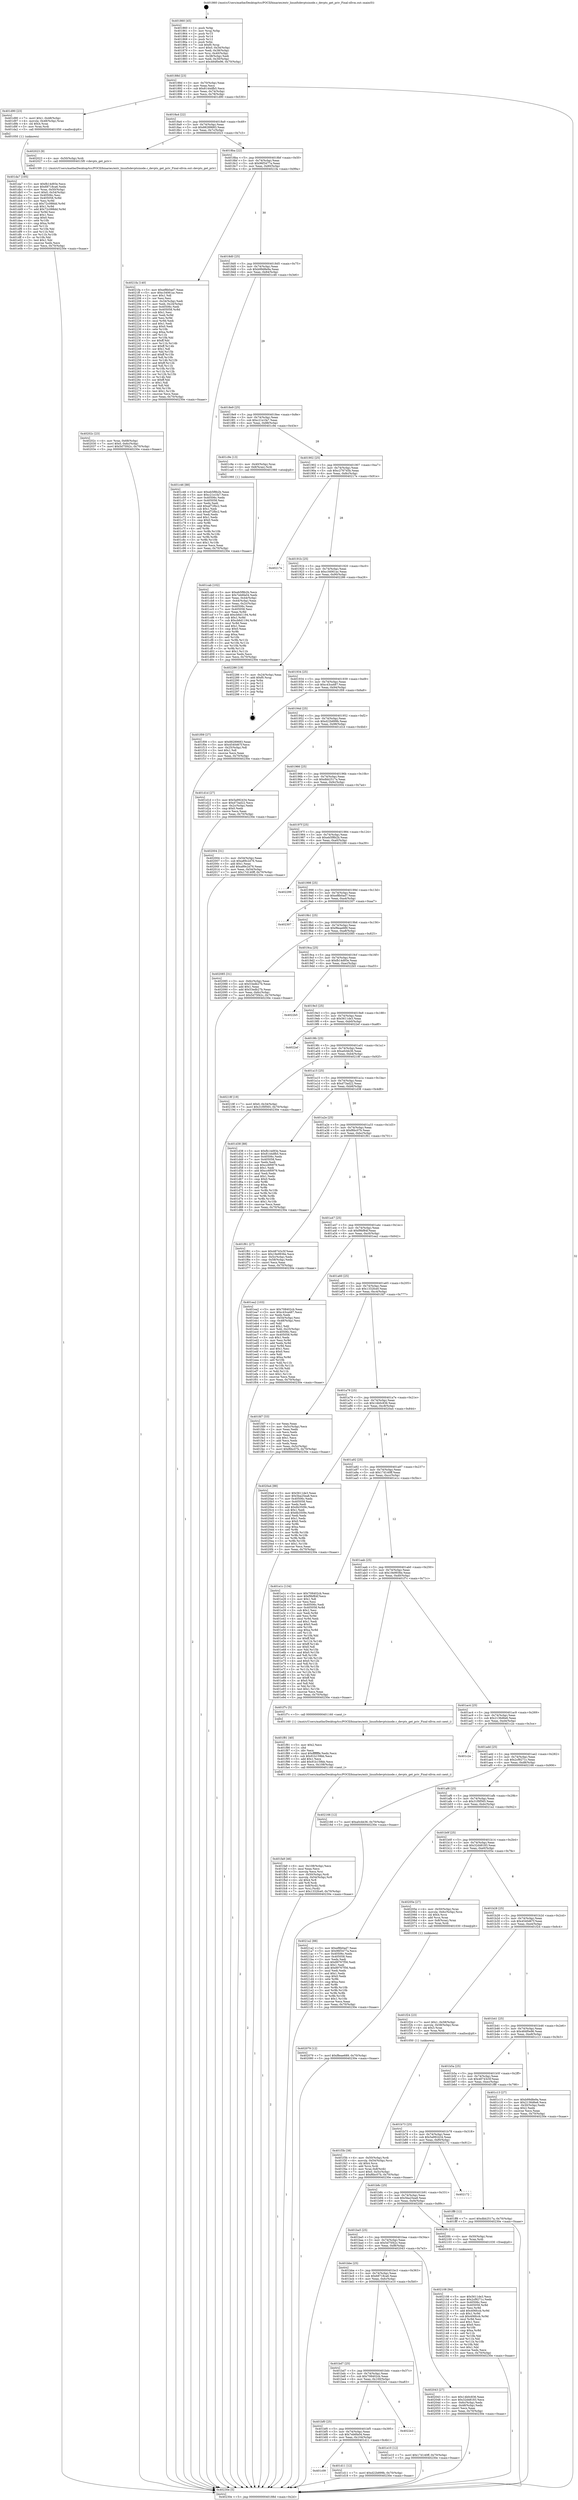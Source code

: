 digraph "0x401860" {
  label = "0x401860 (/mnt/c/Users/mathe/Desktop/tcc/POCII/binaries/extr_linuxfsdevptsinode.c_devpts_get_priv_Final-ollvm.out::main(0))"
  labelloc = "t"
  node[shape=record]

  Entry [label="",width=0.3,height=0.3,shape=circle,fillcolor=black,style=filled]
  "0x40188d" [label="{
     0x40188d [23]\l
     | [instrs]\l
     &nbsp;&nbsp;0x40188d \<+3\>: mov -0x70(%rbp),%eax\l
     &nbsp;&nbsp;0x401890 \<+2\>: mov %eax,%ecx\l
     &nbsp;&nbsp;0x401892 \<+6\>: sub $0x8144dfb5,%ecx\l
     &nbsp;&nbsp;0x401898 \<+3\>: mov %eax,-0x74(%rbp)\l
     &nbsp;&nbsp;0x40189b \<+3\>: mov %ecx,-0x78(%rbp)\l
     &nbsp;&nbsp;0x40189e \<+6\>: je 0000000000401d90 \<main+0x530\>\l
  }"]
  "0x401d90" [label="{
     0x401d90 [23]\l
     | [instrs]\l
     &nbsp;&nbsp;0x401d90 \<+7\>: movl $0x1,-0x48(%rbp)\l
     &nbsp;&nbsp;0x401d97 \<+4\>: movslq -0x48(%rbp),%rax\l
     &nbsp;&nbsp;0x401d9b \<+4\>: shl $0x4,%rax\l
     &nbsp;&nbsp;0x401d9f \<+3\>: mov %rax,%rdi\l
     &nbsp;&nbsp;0x401da2 \<+5\>: call 0000000000401050 \<malloc@plt\>\l
     | [calls]\l
     &nbsp;&nbsp;0x401050 \{1\} (unknown)\l
  }"]
  "0x4018a4" [label="{
     0x4018a4 [22]\l
     | [instrs]\l
     &nbsp;&nbsp;0x4018a4 \<+5\>: jmp 00000000004018a9 \<main+0x49\>\l
     &nbsp;&nbsp;0x4018a9 \<+3\>: mov -0x74(%rbp),%eax\l
     &nbsp;&nbsp;0x4018ac \<+5\>: sub $0x88289683,%eax\l
     &nbsp;&nbsp;0x4018b1 \<+3\>: mov %eax,-0x7c(%rbp)\l
     &nbsp;&nbsp;0x4018b4 \<+6\>: je 0000000000402023 \<main+0x7c3\>\l
  }"]
  Exit [label="",width=0.3,height=0.3,shape=circle,fillcolor=black,style=filled,peripheries=2]
  "0x402023" [label="{
     0x402023 [9]\l
     | [instrs]\l
     &nbsp;&nbsp;0x402023 \<+4\>: mov -0x50(%rbp),%rdi\l
     &nbsp;&nbsp;0x402027 \<+5\>: call 00000000004015f0 \<devpts_get_priv\>\l
     | [calls]\l
     &nbsp;&nbsp;0x4015f0 \{1\} (/mnt/c/Users/mathe/Desktop/tcc/POCII/binaries/extr_linuxfsdevptsinode.c_devpts_get_priv_Final-ollvm.out::devpts_get_priv)\l
  }"]
  "0x4018ba" [label="{
     0x4018ba [22]\l
     | [instrs]\l
     &nbsp;&nbsp;0x4018ba \<+5\>: jmp 00000000004018bf \<main+0x5f\>\l
     &nbsp;&nbsp;0x4018bf \<+3\>: mov -0x74(%rbp),%eax\l
     &nbsp;&nbsp;0x4018c2 \<+5\>: sub $0x96f3477a,%eax\l
     &nbsp;&nbsp;0x4018c7 \<+3\>: mov %eax,-0x80(%rbp)\l
     &nbsp;&nbsp;0x4018ca \<+6\>: je 00000000004021fa \<main+0x99a\>\l
  }"]
  "0x402108" [label="{
     0x402108 [94]\l
     | [instrs]\l
     &nbsp;&nbsp;0x402108 \<+5\>: mov $0x5611de3,%ecx\l
     &nbsp;&nbsp;0x40210d \<+5\>: mov $0x2cf9271c,%edx\l
     &nbsp;&nbsp;0x402112 \<+7\>: mov 0x40506c,%esi\l
     &nbsp;&nbsp;0x402119 \<+8\>: mov 0x405058,%r8d\l
     &nbsp;&nbsp;0x402121 \<+3\>: mov %esi,%r9d\l
     &nbsp;&nbsp;0x402124 \<+7\>: add $0x406fccb,%r9d\l
     &nbsp;&nbsp;0x40212b \<+4\>: sub $0x1,%r9d\l
     &nbsp;&nbsp;0x40212f \<+7\>: sub $0x406fccb,%r9d\l
     &nbsp;&nbsp;0x402136 \<+4\>: imul %r9d,%esi\l
     &nbsp;&nbsp;0x40213a \<+3\>: and $0x1,%esi\l
     &nbsp;&nbsp;0x40213d \<+3\>: cmp $0x0,%esi\l
     &nbsp;&nbsp;0x402140 \<+4\>: sete %r10b\l
     &nbsp;&nbsp;0x402144 \<+4\>: cmp $0xa,%r8d\l
     &nbsp;&nbsp;0x402148 \<+4\>: setl %r11b\l
     &nbsp;&nbsp;0x40214c \<+3\>: mov %r10b,%bl\l
     &nbsp;&nbsp;0x40214f \<+3\>: and %r11b,%bl\l
     &nbsp;&nbsp;0x402152 \<+3\>: xor %r11b,%r10b\l
     &nbsp;&nbsp;0x402155 \<+3\>: or %r10b,%bl\l
     &nbsp;&nbsp;0x402158 \<+3\>: test $0x1,%bl\l
     &nbsp;&nbsp;0x40215b \<+3\>: cmovne %edx,%ecx\l
     &nbsp;&nbsp;0x40215e \<+3\>: mov %ecx,-0x70(%rbp)\l
     &nbsp;&nbsp;0x402161 \<+5\>: jmp 000000000040230e \<main+0xaae\>\l
  }"]
  "0x4021fa" [label="{
     0x4021fa [140]\l
     | [instrs]\l
     &nbsp;&nbsp;0x4021fa \<+5\>: mov $0xef8b0ad7,%eax\l
     &nbsp;&nbsp;0x4021ff \<+5\>: mov $0xc34061ac,%ecx\l
     &nbsp;&nbsp;0x402204 \<+2\>: mov $0x1,%dl\l
     &nbsp;&nbsp;0x402206 \<+2\>: xor %esi,%esi\l
     &nbsp;&nbsp;0x402208 \<+3\>: mov -0x34(%rbp),%edi\l
     &nbsp;&nbsp;0x40220b \<+3\>: mov %edi,-0x24(%rbp)\l
     &nbsp;&nbsp;0x40220e \<+7\>: mov 0x40506c,%edi\l
     &nbsp;&nbsp;0x402215 \<+8\>: mov 0x405058,%r8d\l
     &nbsp;&nbsp;0x40221d \<+3\>: sub $0x1,%esi\l
     &nbsp;&nbsp;0x402220 \<+3\>: mov %edi,%r9d\l
     &nbsp;&nbsp;0x402223 \<+3\>: add %esi,%r9d\l
     &nbsp;&nbsp;0x402226 \<+4\>: imul %r9d,%edi\l
     &nbsp;&nbsp;0x40222a \<+3\>: and $0x1,%edi\l
     &nbsp;&nbsp;0x40222d \<+3\>: cmp $0x0,%edi\l
     &nbsp;&nbsp;0x402230 \<+4\>: sete %r10b\l
     &nbsp;&nbsp;0x402234 \<+4\>: cmp $0xa,%r8d\l
     &nbsp;&nbsp;0x402238 \<+4\>: setl %r11b\l
     &nbsp;&nbsp;0x40223c \<+3\>: mov %r10b,%bl\l
     &nbsp;&nbsp;0x40223f \<+3\>: xor $0xff,%bl\l
     &nbsp;&nbsp;0x402242 \<+3\>: mov %r11b,%r14b\l
     &nbsp;&nbsp;0x402245 \<+4\>: xor $0xff,%r14b\l
     &nbsp;&nbsp;0x402249 \<+3\>: xor $0x1,%dl\l
     &nbsp;&nbsp;0x40224c \<+3\>: mov %bl,%r15b\l
     &nbsp;&nbsp;0x40224f \<+4\>: and $0xff,%r15b\l
     &nbsp;&nbsp;0x402253 \<+3\>: and %dl,%r10b\l
     &nbsp;&nbsp;0x402256 \<+3\>: mov %r14b,%r12b\l
     &nbsp;&nbsp;0x402259 \<+4\>: and $0xff,%r12b\l
     &nbsp;&nbsp;0x40225d \<+3\>: and %dl,%r11b\l
     &nbsp;&nbsp;0x402260 \<+3\>: or %r10b,%r15b\l
     &nbsp;&nbsp;0x402263 \<+3\>: or %r11b,%r12b\l
     &nbsp;&nbsp;0x402266 \<+3\>: xor %r12b,%r15b\l
     &nbsp;&nbsp;0x402269 \<+3\>: or %r14b,%bl\l
     &nbsp;&nbsp;0x40226c \<+3\>: xor $0xff,%bl\l
     &nbsp;&nbsp;0x40226f \<+3\>: or $0x1,%dl\l
     &nbsp;&nbsp;0x402272 \<+2\>: and %dl,%bl\l
     &nbsp;&nbsp;0x402274 \<+3\>: or %bl,%r15b\l
     &nbsp;&nbsp;0x402277 \<+4\>: test $0x1,%r15b\l
     &nbsp;&nbsp;0x40227b \<+3\>: cmovne %ecx,%eax\l
     &nbsp;&nbsp;0x40227e \<+3\>: mov %eax,-0x70(%rbp)\l
     &nbsp;&nbsp;0x402281 \<+5\>: jmp 000000000040230e \<main+0xaae\>\l
  }"]
  "0x4018d0" [label="{
     0x4018d0 [25]\l
     | [instrs]\l
     &nbsp;&nbsp;0x4018d0 \<+5\>: jmp 00000000004018d5 \<main+0x75\>\l
     &nbsp;&nbsp;0x4018d5 \<+3\>: mov -0x74(%rbp),%eax\l
     &nbsp;&nbsp;0x4018d8 \<+5\>: sub $0xb99d8e9a,%eax\l
     &nbsp;&nbsp;0x4018dd \<+6\>: mov %eax,-0x84(%rbp)\l
     &nbsp;&nbsp;0x4018e3 \<+6\>: je 0000000000401c46 \<main+0x3e6\>\l
  }"]
  "0x402079" [label="{
     0x402079 [12]\l
     | [instrs]\l
     &nbsp;&nbsp;0x402079 \<+7\>: movl $0xf8eae689,-0x70(%rbp)\l
     &nbsp;&nbsp;0x402080 \<+5\>: jmp 000000000040230e \<main+0xaae\>\l
  }"]
  "0x401c46" [label="{
     0x401c46 [88]\l
     | [instrs]\l
     &nbsp;&nbsp;0x401c46 \<+5\>: mov $0xeb5f8b2b,%eax\l
     &nbsp;&nbsp;0x401c4b \<+5\>: mov $0xc21e1fa7,%ecx\l
     &nbsp;&nbsp;0x401c50 \<+7\>: mov 0x40506c,%edx\l
     &nbsp;&nbsp;0x401c57 \<+7\>: mov 0x405058,%esi\l
     &nbsp;&nbsp;0x401c5e \<+2\>: mov %edx,%edi\l
     &nbsp;&nbsp;0x401c60 \<+6\>: add $0xaf72fbc2,%edi\l
     &nbsp;&nbsp;0x401c66 \<+3\>: sub $0x1,%edi\l
     &nbsp;&nbsp;0x401c69 \<+6\>: sub $0xaf72fbc2,%edi\l
     &nbsp;&nbsp;0x401c6f \<+3\>: imul %edi,%edx\l
     &nbsp;&nbsp;0x401c72 \<+3\>: and $0x1,%edx\l
     &nbsp;&nbsp;0x401c75 \<+3\>: cmp $0x0,%edx\l
     &nbsp;&nbsp;0x401c78 \<+4\>: sete %r8b\l
     &nbsp;&nbsp;0x401c7c \<+3\>: cmp $0xa,%esi\l
     &nbsp;&nbsp;0x401c7f \<+4\>: setl %r9b\l
     &nbsp;&nbsp;0x401c83 \<+3\>: mov %r8b,%r10b\l
     &nbsp;&nbsp;0x401c86 \<+3\>: and %r9b,%r10b\l
     &nbsp;&nbsp;0x401c89 \<+3\>: xor %r9b,%r8b\l
     &nbsp;&nbsp;0x401c8c \<+3\>: or %r8b,%r10b\l
     &nbsp;&nbsp;0x401c8f \<+4\>: test $0x1,%r10b\l
     &nbsp;&nbsp;0x401c93 \<+3\>: cmovne %ecx,%eax\l
     &nbsp;&nbsp;0x401c96 \<+3\>: mov %eax,-0x70(%rbp)\l
     &nbsp;&nbsp;0x401c99 \<+5\>: jmp 000000000040230e \<main+0xaae\>\l
  }"]
  "0x4018e9" [label="{
     0x4018e9 [25]\l
     | [instrs]\l
     &nbsp;&nbsp;0x4018e9 \<+5\>: jmp 00000000004018ee \<main+0x8e\>\l
     &nbsp;&nbsp;0x4018ee \<+3\>: mov -0x74(%rbp),%eax\l
     &nbsp;&nbsp;0x4018f1 \<+5\>: sub $0xc21e1fa7,%eax\l
     &nbsp;&nbsp;0x4018f6 \<+6\>: mov %eax,-0x88(%rbp)\l
     &nbsp;&nbsp;0x4018fc \<+6\>: je 0000000000401c9e \<main+0x43e\>\l
  }"]
  "0x40202c" [label="{
     0x40202c [23]\l
     | [instrs]\l
     &nbsp;&nbsp;0x40202c \<+4\>: mov %rax,-0x68(%rbp)\l
     &nbsp;&nbsp;0x402030 \<+7\>: movl $0x0,-0x6c(%rbp)\l
     &nbsp;&nbsp;0x402037 \<+7\>: movl $0x5d75f42c,-0x70(%rbp)\l
     &nbsp;&nbsp;0x40203e \<+5\>: jmp 000000000040230e \<main+0xaae\>\l
  }"]
  "0x401c9e" [label="{
     0x401c9e [13]\l
     | [instrs]\l
     &nbsp;&nbsp;0x401c9e \<+4\>: mov -0x40(%rbp),%rax\l
     &nbsp;&nbsp;0x401ca2 \<+4\>: mov 0x8(%rax),%rdi\l
     &nbsp;&nbsp;0x401ca6 \<+5\>: call 0000000000401060 \<atoi@plt\>\l
     | [calls]\l
     &nbsp;&nbsp;0x401060 \{1\} (unknown)\l
  }"]
  "0x401902" [label="{
     0x401902 [25]\l
     | [instrs]\l
     &nbsp;&nbsp;0x401902 \<+5\>: jmp 0000000000401907 \<main+0xa7\>\l
     &nbsp;&nbsp;0x401907 \<+3\>: mov -0x74(%rbp),%eax\l
     &nbsp;&nbsp;0x40190a \<+5\>: sub $0xc276745b,%eax\l
     &nbsp;&nbsp;0x40190f \<+6\>: mov %eax,-0x8c(%rbp)\l
     &nbsp;&nbsp;0x401915 \<+6\>: je 000000000040217e \<main+0x91e\>\l
  }"]
  "0x401fa9" [label="{
     0x401fa9 [46]\l
     | [instrs]\l
     &nbsp;&nbsp;0x401fa9 \<+6\>: mov -0x108(%rbp),%ecx\l
     &nbsp;&nbsp;0x401faf \<+3\>: imul %eax,%ecx\l
     &nbsp;&nbsp;0x401fb2 \<+3\>: movslq %ecx,%rsi\l
     &nbsp;&nbsp;0x401fb5 \<+4\>: mov -0x50(%rbp),%rdi\l
     &nbsp;&nbsp;0x401fb9 \<+4\>: movslq -0x54(%rbp),%r8\l
     &nbsp;&nbsp;0x401fbd \<+4\>: shl $0x4,%r8\l
     &nbsp;&nbsp;0x401fc1 \<+3\>: add %r8,%rdi\l
     &nbsp;&nbsp;0x401fc4 \<+4\>: mov 0x8(%rdi),%rdi\l
     &nbsp;&nbsp;0x401fc8 \<+3\>: mov %rsi,(%rdi)\l
     &nbsp;&nbsp;0x401fcb \<+7\>: movl $0x1332fce0,-0x70(%rbp)\l
     &nbsp;&nbsp;0x401fd2 \<+5\>: jmp 000000000040230e \<main+0xaae\>\l
  }"]
  "0x40217e" [label="{
     0x40217e\l
  }", style=dashed]
  "0x40191b" [label="{
     0x40191b [25]\l
     | [instrs]\l
     &nbsp;&nbsp;0x40191b \<+5\>: jmp 0000000000401920 \<main+0xc0\>\l
     &nbsp;&nbsp;0x401920 \<+3\>: mov -0x74(%rbp),%eax\l
     &nbsp;&nbsp;0x401923 \<+5\>: sub $0xc34061ac,%eax\l
     &nbsp;&nbsp;0x401928 \<+6\>: mov %eax,-0x90(%rbp)\l
     &nbsp;&nbsp;0x40192e \<+6\>: je 0000000000402286 \<main+0xa26\>\l
  }"]
  "0x401f81" [label="{
     0x401f81 [40]\l
     | [instrs]\l
     &nbsp;&nbsp;0x401f81 \<+5\>: mov $0x2,%ecx\l
     &nbsp;&nbsp;0x401f86 \<+1\>: cltd\l
     &nbsp;&nbsp;0x401f87 \<+2\>: idiv %ecx\l
     &nbsp;&nbsp;0x401f89 \<+6\>: imul $0xfffffffe,%edx,%ecx\l
     &nbsp;&nbsp;0x401f8f \<+6\>: sub $0x91b159bb,%ecx\l
     &nbsp;&nbsp;0x401f95 \<+3\>: add $0x1,%ecx\l
     &nbsp;&nbsp;0x401f98 \<+6\>: add $0x91b159bb,%ecx\l
     &nbsp;&nbsp;0x401f9e \<+6\>: mov %ecx,-0x108(%rbp)\l
     &nbsp;&nbsp;0x401fa4 \<+5\>: call 0000000000401160 \<next_i\>\l
     | [calls]\l
     &nbsp;&nbsp;0x401160 \{1\} (/mnt/c/Users/mathe/Desktop/tcc/POCII/binaries/extr_linuxfsdevptsinode.c_devpts_get_priv_Final-ollvm.out::next_i)\l
  }"]
  "0x402286" [label="{
     0x402286 [19]\l
     | [instrs]\l
     &nbsp;&nbsp;0x402286 \<+3\>: mov -0x24(%rbp),%eax\l
     &nbsp;&nbsp;0x402289 \<+7\>: add $0xf0,%rsp\l
     &nbsp;&nbsp;0x402290 \<+1\>: pop %rbx\l
     &nbsp;&nbsp;0x402291 \<+2\>: pop %r12\l
     &nbsp;&nbsp;0x402293 \<+2\>: pop %r14\l
     &nbsp;&nbsp;0x402295 \<+2\>: pop %r15\l
     &nbsp;&nbsp;0x402297 \<+1\>: pop %rbp\l
     &nbsp;&nbsp;0x402298 \<+1\>: ret\l
  }"]
  "0x401934" [label="{
     0x401934 [25]\l
     | [instrs]\l
     &nbsp;&nbsp;0x401934 \<+5\>: jmp 0000000000401939 \<main+0xd9\>\l
     &nbsp;&nbsp;0x401939 \<+3\>: mov -0x74(%rbp),%eax\l
     &nbsp;&nbsp;0x40193c \<+5\>: sub $0xc43ca487,%eax\l
     &nbsp;&nbsp;0x401941 \<+6\>: mov %eax,-0x94(%rbp)\l
     &nbsp;&nbsp;0x401947 \<+6\>: je 0000000000401f09 \<main+0x6a9\>\l
  }"]
  "0x401f3b" [label="{
     0x401f3b [38]\l
     | [instrs]\l
     &nbsp;&nbsp;0x401f3b \<+4\>: mov -0x50(%rbp),%rdi\l
     &nbsp;&nbsp;0x401f3f \<+4\>: movslq -0x54(%rbp),%rcx\l
     &nbsp;&nbsp;0x401f43 \<+4\>: shl $0x4,%rcx\l
     &nbsp;&nbsp;0x401f47 \<+3\>: add %rcx,%rdi\l
     &nbsp;&nbsp;0x401f4a \<+4\>: mov %rax,0x8(%rdi)\l
     &nbsp;&nbsp;0x401f4e \<+7\>: movl $0x0,-0x5c(%rbp)\l
     &nbsp;&nbsp;0x401f55 \<+7\>: movl $0xf6bc07b,-0x70(%rbp)\l
     &nbsp;&nbsp;0x401f5c \<+5\>: jmp 000000000040230e \<main+0xaae\>\l
  }"]
  "0x401f09" [label="{
     0x401f09 [27]\l
     | [instrs]\l
     &nbsp;&nbsp;0x401f09 \<+5\>: mov $0x88289683,%eax\l
     &nbsp;&nbsp;0x401f0e \<+5\>: mov $0x4540d67f,%ecx\l
     &nbsp;&nbsp;0x401f13 \<+3\>: mov -0x25(%rbp),%dl\l
     &nbsp;&nbsp;0x401f16 \<+3\>: test $0x1,%dl\l
     &nbsp;&nbsp;0x401f19 \<+3\>: cmovne %ecx,%eax\l
     &nbsp;&nbsp;0x401f1c \<+3\>: mov %eax,-0x70(%rbp)\l
     &nbsp;&nbsp;0x401f1f \<+5\>: jmp 000000000040230e \<main+0xaae\>\l
  }"]
  "0x40194d" [label="{
     0x40194d [25]\l
     | [instrs]\l
     &nbsp;&nbsp;0x40194d \<+5\>: jmp 0000000000401952 \<main+0xf2\>\l
     &nbsp;&nbsp;0x401952 \<+3\>: mov -0x74(%rbp),%eax\l
     &nbsp;&nbsp;0x401955 \<+5\>: sub $0xd22b899b,%eax\l
     &nbsp;&nbsp;0x40195a \<+6\>: mov %eax,-0x98(%rbp)\l
     &nbsp;&nbsp;0x401960 \<+6\>: je 0000000000401d1d \<main+0x4bd\>\l
  }"]
  "0x401da7" [label="{
     0x401da7 [105]\l
     | [instrs]\l
     &nbsp;&nbsp;0x401da7 \<+5\>: mov $0xfb14d93e,%ecx\l
     &nbsp;&nbsp;0x401dac \<+5\>: mov $0x68718ca6,%edx\l
     &nbsp;&nbsp;0x401db1 \<+4\>: mov %rax,-0x50(%rbp)\l
     &nbsp;&nbsp;0x401db5 \<+7\>: movl $0x0,-0x54(%rbp)\l
     &nbsp;&nbsp;0x401dbc \<+7\>: mov 0x40506c,%esi\l
     &nbsp;&nbsp;0x401dc3 \<+8\>: mov 0x405058,%r8d\l
     &nbsp;&nbsp;0x401dcb \<+3\>: mov %esi,%r9d\l
     &nbsp;&nbsp;0x401dce \<+7\>: sub $0x72c088dd,%r9d\l
     &nbsp;&nbsp;0x401dd5 \<+4\>: sub $0x1,%r9d\l
     &nbsp;&nbsp;0x401dd9 \<+7\>: add $0x72c088dd,%r9d\l
     &nbsp;&nbsp;0x401de0 \<+4\>: imul %r9d,%esi\l
     &nbsp;&nbsp;0x401de4 \<+3\>: and $0x1,%esi\l
     &nbsp;&nbsp;0x401de7 \<+3\>: cmp $0x0,%esi\l
     &nbsp;&nbsp;0x401dea \<+4\>: sete %r10b\l
     &nbsp;&nbsp;0x401dee \<+4\>: cmp $0xa,%r8d\l
     &nbsp;&nbsp;0x401df2 \<+4\>: setl %r11b\l
     &nbsp;&nbsp;0x401df6 \<+3\>: mov %r10b,%bl\l
     &nbsp;&nbsp;0x401df9 \<+3\>: and %r11b,%bl\l
     &nbsp;&nbsp;0x401dfc \<+3\>: xor %r11b,%r10b\l
     &nbsp;&nbsp;0x401dff \<+3\>: or %r10b,%bl\l
     &nbsp;&nbsp;0x401e02 \<+3\>: test $0x1,%bl\l
     &nbsp;&nbsp;0x401e05 \<+3\>: cmovne %edx,%ecx\l
     &nbsp;&nbsp;0x401e08 \<+3\>: mov %ecx,-0x70(%rbp)\l
     &nbsp;&nbsp;0x401e0b \<+5\>: jmp 000000000040230e \<main+0xaae\>\l
  }"]
  "0x401d1d" [label="{
     0x401d1d [27]\l
     | [instrs]\l
     &nbsp;&nbsp;0x401d1d \<+5\>: mov $0x5a992434,%eax\l
     &nbsp;&nbsp;0x401d22 \<+5\>: mov $0xd73ad22,%ecx\l
     &nbsp;&nbsp;0x401d27 \<+3\>: mov -0x2c(%rbp),%edx\l
     &nbsp;&nbsp;0x401d2a \<+3\>: cmp $0x0,%edx\l
     &nbsp;&nbsp;0x401d2d \<+3\>: cmove %ecx,%eax\l
     &nbsp;&nbsp;0x401d30 \<+3\>: mov %eax,-0x70(%rbp)\l
     &nbsp;&nbsp;0x401d33 \<+5\>: jmp 000000000040230e \<main+0xaae\>\l
  }"]
  "0x401966" [label="{
     0x401966 [25]\l
     | [instrs]\l
     &nbsp;&nbsp;0x401966 \<+5\>: jmp 000000000040196b \<main+0x10b\>\l
     &nbsp;&nbsp;0x40196b \<+3\>: mov -0x74(%rbp),%eax\l
     &nbsp;&nbsp;0x40196e \<+5\>: sub $0xdbb2517a,%eax\l
     &nbsp;&nbsp;0x401973 \<+6\>: mov %eax,-0x9c(%rbp)\l
     &nbsp;&nbsp;0x401979 \<+6\>: je 0000000000402004 \<main+0x7a4\>\l
  }"]
  "0x401c09" [label="{
     0x401c09\l
  }", style=dashed]
  "0x402004" [label="{
     0x402004 [31]\l
     | [instrs]\l
     &nbsp;&nbsp;0x402004 \<+3\>: mov -0x54(%rbp),%eax\l
     &nbsp;&nbsp;0x402007 \<+5\>: sub $0xa89c2d76,%eax\l
     &nbsp;&nbsp;0x40200c \<+3\>: add $0x1,%eax\l
     &nbsp;&nbsp;0x40200f \<+5\>: add $0xa89c2d76,%eax\l
     &nbsp;&nbsp;0x402014 \<+3\>: mov %eax,-0x54(%rbp)\l
     &nbsp;&nbsp;0x402017 \<+7\>: movl $0x17d140ff,-0x70(%rbp)\l
     &nbsp;&nbsp;0x40201e \<+5\>: jmp 000000000040230e \<main+0xaae\>\l
  }"]
  "0x40197f" [label="{
     0x40197f [25]\l
     | [instrs]\l
     &nbsp;&nbsp;0x40197f \<+5\>: jmp 0000000000401984 \<main+0x124\>\l
     &nbsp;&nbsp;0x401984 \<+3\>: mov -0x74(%rbp),%eax\l
     &nbsp;&nbsp;0x401987 \<+5\>: sub $0xeb5f8b2b,%eax\l
     &nbsp;&nbsp;0x40198c \<+6\>: mov %eax,-0xa0(%rbp)\l
     &nbsp;&nbsp;0x401992 \<+6\>: je 0000000000402299 \<main+0xa39\>\l
  }"]
  "0x401d11" [label="{
     0x401d11 [12]\l
     | [instrs]\l
     &nbsp;&nbsp;0x401d11 \<+7\>: movl $0xd22b899b,-0x70(%rbp)\l
     &nbsp;&nbsp;0x401d18 \<+5\>: jmp 000000000040230e \<main+0xaae\>\l
  }"]
  "0x402299" [label="{
     0x402299\l
  }", style=dashed]
  "0x401998" [label="{
     0x401998 [25]\l
     | [instrs]\l
     &nbsp;&nbsp;0x401998 \<+5\>: jmp 000000000040199d \<main+0x13d\>\l
     &nbsp;&nbsp;0x40199d \<+3\>: mov -0x74(%rbp),%eax\l
     &nbsp;&nbsp;0x4019a0 \<+5\>: sub $0xef8b0ad7,%eax\l
     &nbsp;&nbsp;0x4019a5 \<+6\>: mov %eax,-0xa4(%rbp)\l
     &nbsp;&nbsp;0x4019ab \<+6\>: je 0000000000402307 \<main+0xaa7\>\l
  }"]
  "0x401bf0" [label="{
     0x401bf0 [25]\l
     | [instrs]\l
     &nbsp;&nbsp;0x401bf0 \<+5\>: jmp 0000000000401bf5 \<main+0x395\>\l
     &nbsp;&nbsp;0x401bf5 \<+3\>: mov -0x74(%rbp),%eax\l
     &nbsp;&nbsp;0x401bf8 \<+5\>: sub $0x7eb6fa04,%eax\l
     &nbsp;&nbsp;0x401bfd \<+6\>: mov %eax,-0x104(%rbp)\l
     &nbsp;&nbsp;0x401c03 \<+6\>: je 0000000000401d11 \<main+0x4b1\>\l
  }"]
  "0x402307" [label="{
     0x402307\l
  }", style=dashed]
  "0x4019b1" [label="{
     0x4019b1 [25]\l
     | [instrs]\l
     &nbsp;&nbsp;0x4019b1 \<+5\>: jmp 00000000004019b6 \<main+0x156\>\l
     &nbsp;&nbsp;0x4019b6 \<+3\>: mov -0x74(%rbp),%eax\l
     &nbsp;&nbsp;0x4019b9 \<+5\>: sub $0xf8eae689,%eax\l
     &nbsp;&nbsp;0x4019be \<+6\>: mov %eax,-0xa8(%rbp)\l
     &nbsp;&nbsp;0x4019c4 \<+6\>: je 0000000000402085 \<main+0x825\>\l
  }"]
  "0x4022e3" [label="{
     0x4022e3\l
  }", style=dashed]
  "0x402085" [label="{
     0x402085 [31]\l
     | [instrs]\l
     &nbsp;&nbsp;0x402085 \<+3\>: mov -0x6c(%rbp),%eax\l
     &nbsp;&nbsp;0x402088 \<+5\>: sub $0x53edb27b,%eax\l
     &nbsp;&nbsp;0x40208d \<+3\>: add $0x1,%eax\l
     &nbsp;&nbsp;0x402090 \<+5\>: add $0x53edb27b,%eax\l
     &nbsp;&nbsp;0x402095 \<+3\>: mov %eax,-0x6c(%rbp)\l
     &nbsp;&nbsp;0x402098 \<+7\>: movl $0x5d75f42c,-0x70(%rbp)\l
     &nbsp;&nbsp;0x40209f \<+5\>: jmp 000000000040230e \<main+0xaae\>\l
  }"]
  "0x4019ca" [label="{
     0x4019ca [25]\l
     | [instrs]\l
     &nbsp;&nbsp;0x4019ca \<+5\>: jmp 00000000004019cf \<main+0x16f\>\l
     &nbsp;&nbsp;0x4019cf \<+3\>: mov -0x74(%rbp),%eax\l
     &nbsp;&nbsp;0x4019d2 \<+5\>: sub $0xfb14d93e,%eax\l
     &nbsp;&nbsp;0x4019d7 \<+6\>: mov %eax,-0xac(%rbp)\l
     &nbsp;&nbsp;0x4019dd \<+6\>: je 00000000004022b5 \<main+0xa55\>\l
  }"]
  "0x401bd7" [label="{
     0x401bd7 [25]\l
     | [instrs]\l
     &nbsp;&nbsp;0x401bd7 \<+5\>: jmp 0000000000401bdc \<main+0x37c\>\l
     &nbsp;&nbsp;0x401bdc \<+3\>: mov -0x74(%rbp),%eax\l
     &nbsp;&nbsp;0x401bdf \<+5\>: sub $0x708402cb,%eax\l
     &nbsp;&nbsp;0x401be4 \<+6\>: mov %eax,-0x100(%rbp)\l
     &nbsp;&nbsp;0x401bea \<+6\>: je 00000000004022e3 \<main+0xa83\>\l
  }"]
  "0x4022b5" [label="{
     0x4022b5\l
  }", style=dashed]
  "0x4019e3" [label="{
     0x4019e3 [25]\l
     | [instrs]\l
     &nbsp;&nbsp;0x4019e3 \<+5\>: jmp 00000000004019e8 \<main+0x188\>\l
     &nbsp;&nbsp;0x4019e8 \<+3\>: mov -0x74(%rbp),%eax\l
     &nbsp;&nbsp;0x4019eb \<+5\>: sub $0x5611de3,%eax\l
     &nbsp;&nbsp;0x4019f0 \<+6\>: mov %eax,-0xb0(%rbp)\l
     &nbsp;&nbsp;0x4019f6 \<+6\>: je 00000000004022ef \<main+0xa8f\>\l
  }"]
  "0x401e10" [label="{
     0x401e10 [12]\l
     | [instrs]\l
     &nbsp;&nbsp;0x401e10 \<+7\>: movl $0x17d140ff,-0x70(%rbp)\l
     &nbsp;&nbsp;0x401e17 \<+5\>: jmp 000000000040230e \<main+0xaae\>\l
  }"]
  "0x4022ef" [label="{
     0x4022ef\l
  }", style=dashed]
  "0x4019fc" [label="{
     0x4019fc [25]\l
     | [instrs]\l
     &nbsp;&nbsp;0x4019fc \<+5\>: jmp 0000000000401a01 \<main+0x1a1\>\l
     &nbsp;&nbsp;0x401a01 \<+3\>: mov -0x74(%rbp),%eax\l
     &nbsp;&nbsp;0x401a04 \<+5\>: sub $0xa0cbb36,%eax\l
     &nbsp;&nbsp;0x401a09 \<+6\>: mov %eax,-0xb4(%rbp)\l
     &nbsp;&nbsp;0x401a0f \<+6\>: je 000000000040218f \<main+0x92f\>\l
  }"]
  "0x401bbe" [label="{
     0x401bbe [25]\l
     | [instrs]\l
     &nbsp;&nbsp;0x401bbe \<+5\>: jmp 0000000000401bc3 \<main+0x363\>\l
     &nbsp;&nbsp;0x401bc3 \<+3\>: mov -0x74(%rbp),%eax\l
     &nbsp;&nbsp;0x401bc6 \<+5\>: sub $0x68718ca6,%eax\l
     &nbsp;&nbsp;0x401bcb \<+6\>: mov %eax,-0xfc(%rbp)\l
     &nbsp;&nbsp;0x401bd1 \<+6\>: je 0000000000401e10 \<main+0x5b0\>\l
  }"]
  "0x40218f" [label="{
     0x40218f [19]\l
     | [instrs]\l
     &nbsp;&nbsp;0x40218f \<+7\>: movl $0x0,-0x34(%rbp)\l
     &nbsp;&nbsp;0x402196 \<+7\>: movl $0x31f0f565,-0x70(%rbp)\l
     &nbsp;&nbsp;0x40219d \<+5\>: jmp 000000000040230e \<main+0xaae\>\l
  }"]
  "0x401a15" [label="{
     0x401a15 [25]\l
     | [instrs]\l
     &nbsp;&nbsp;0x401a15 \<+5\>: jmp 0000000000401a1a \<main+0x1ba\>\l
     &nbsp;&nbsp;0x401a1a \<+3\>: mov -0x74(%rbp),%eax\l
     &nbsp;&nbsp;0x401a1d \<+5\>: sub $0xd73ad22,%eax\l
     &nbsp;&nbsp;0x401a22 \<+6\>: mov %eax,-0xb8(%rbp)\l
     &nbsp;&nbsp;0x401a28 \<+6\>: je 0000000000401d38 \<main+0x4d8\>\l
  }"]
  "0x402043" [label="{
     0x402043 [27]\l
     | [instrs]\l
     &nbsp;&nbsp;0x402043 \<+5\>: mov $0x14b0c836,%eax\l
     &nbsp;&nbsp;0x402048 \<+5\>: mov $0x32d48183,%ecx\l
     &nbsp;&nbsp;0x40204d \<+3\>: mov -0x6c(%rbp),%edx\l
     &nbsp;&nbsp;0x402050 \<+3\>: cmp -0x48(%rbp),%edx\l
     &nbsp;&nbsp;0x402053 \<+3\>: cmovl %ecx,%eax\l
     &nbsp;&nbsp;0x402056 \<+3\>: mov %eax,-0x70(%rbp)\l
     &nbsp;&nbsp;0x402059 \<+5\>: jmp 000000000040230e \<main+0xaae\>\l
  }"]
  "0x401d38" [label="{
     0x401d38 [88]\l
     | [instrs]\l
     &nbsp;&nbsp;0x401d38 \<+5\>: mov $0xfb14d93e,%eax\l
     &nbsp;&nbsp;0x401d3d \<+5\>: mov $0x8144dfb5,%ecx\l
     &nbsp;&nbsp;0x401d42 \<+7\>: mov 0x40506c,%edx\l
     &nbsp;&nbsp;0x401d49 \<+7\>: mov 0x405058,%esi\l
     &nbsp;&nbsp;0x401d50 \<+2\>: mov %edx,%edi\l
     &nbsp;&nbsp;0x401d52 \<+6\>: sub $0xcc6f0979,%edi\l
     &nbsp;&nbsp;0x401d58 \<+3\>: sub $0x1,%edi\l
     &nbsp;&nbsp;0x401d5b \<+6\>: add $0xcc6f0979,%edi\l
     &nbsp;&nbsp;0x401d61 \<+3\>: imul %edi,%edx\l
     &nbsp;&nbsp;0x401d64 \<+3\>: and $0x1,%edx\l
     &nbsp;&nbsp;0x401d67 \<+3\>: cmp $0x0,%edx\l
     &nbsp;&nbsp;0x401d6a \<+4\>: sete %r8b\l
     &nbsp;&nbsp;0x401d6e \<+3\>: cmp $0xa,%esi\l
     &nbsp;&nbsp;0x401d71 \<+4\>: setl %r9b\l
     &nbsp;&nbsp;0x401d75 \<+3\>: mov %r8b,%r10b\l
     &nbsp;&nbsp;0x401d78 \<+3\>: and %r9b,%r10b\l
     &nbsp;&nbsp;0x401d7b \<+3\>: xor %r9b,%r8b\l
     &nbsp;&nbsp;0x401d7e \<+3\>: or %r8b,%r10b\l
     &nbsp;&nbsp;0x401d81 \<+4\>: test $0x1,%r10b\l
     &nbsp;&nbsp;0x401d85 \<+3\>: cmovne %ecx,%eax\l
     &nbsp;&nbsp;0x401d88 \<+3\>: mov %eax,-0x70(%rbp)\l
     &nbsp;&nbsp;0x401d8b \<+5\>: jmp 000000000040230e \<main+0xaae\>\l
  }"]
  "0x401a2e" [label="{
     0x401a2e [25]\l
     | [instrs]\l
     &nbsp;&nbsp;0x401a2e \<+5\>: jmp 0000000000401a33 \<main+0x1d3\>\l
     &nbsp;&nbsp;0x401a33 \<+3\>: mov -0x74(%rbp),%eax\l
     &nbsp;&nbsp;0x401a36 \<+5\>: sub $0xf6bc07b,%eax\l
     &nbsp;&nbsp;0x401a3b \<+6\>: mov %eax,-0xbc(%rbp)\l
     &nbsp;&nbsp;0x401a41 \<+6\>: je 0000000000401f61 \<main+0x701\>\l
  }"]
  "0x401ba5" [label="{
     0x401ba5 [25]\l
     | [instrs]\l
     &nbsp;&nbsp;0x401ba5 \<+5\>: jmp 0000000000401baa \<main+0x34a\>\l
     &nbsp;&nbsp;0x401baa \<+3\>: mov -0x74(%rbp),%eax\l
     &nbsp;&nbsp;0x401bad \<+5\>: sub $0x5d75f42c,%eax\l
     &nbsp;&nbsp;0x401bb2 \<+6\>: mov %eax,-0xf8(%rbp)\l
     &nbsp;&nbsp;0x401bb8 \<+6\>: je 0000000000402043 \<main+0x7e3\>\l
  }"]
  "0x401f61" [label="{
     0x401f61 [27]\l
     | [instrs]\l
     &nbsp;&nbsp;0x401f61 \<+5\>: mov $0x48743c5f,%eax\l
     &nbsp;&nbsp;0x401f66 \<+5\>: mov $0x19e9936e,%ecx\l
     &nbsp;&nbsp;0x401f6b \<+3\>: mov -0x5c(%rbp),%edx\l
     &nbsp;&nbsp;0x401f6e \<+3\>: cmp -0x58(%rbp),%edx\l
     &nbsp;&nbsp;0x401f71 \<+3\>: cmovl %ecx,%eax\l
     &nbsp;&nbsp;0x401f74 \<+3\>: mov %eax,-0x70(%rbp)\l
     &nbsp;&nbsp;0x401f77 \<+5\>: jmp 000000000040230e \<main+0xaae\>\l
  }"]
  "0x401a47" [label="{
     0x401a47 [25]\l
     | [instrs]\l
     &nbsp;&nbsp;0x401a47 \<+5\>: jmp 0000000000401a4c \<main+0x1ec\>\l
     &nbsp;&nbsp;0x401a4c \<+3\>: mov -0x74(%rbp),%eax\l
     &nbsp;&nbsp;0x401a4f \<+5\>: sub $0xf9bf84f,%eax\l
     &nbsp;&nbsp;0x401a54 \<+6\>: mov %eax,-0xc0(%rbp)\l
     &nbsp;&nbsp;0x401a5a \<+6\>: je 0000000000401ea2 \<main+0x642\>\l
  }"]
  "0x4020fc" [label="{
     0x4020fc [12]\l
     | [instrs]\l
     &nbsp;&nbsp;0x4020fc \<+4\>: mov -0x50(%rbp),%rax\l
     &nbsp;&nbsp;0x402100 \<+3\>: mov %rax,%rdi\l
     &nbsp;&nbsp;0x402103 \<+5\>: call 0000000000401030 \<free@plt\>\l
     | [calls]\l
     &nbsp;&nbsp;0x401030 \{1\} (unknown)\l
  }"]
  "0x401ea2" [label="{
     0x401ea2 [103]\l
     | [instrs]\l
     &nbsp;&nbsp;0x401ea2 \<+5\>: mov $0x708402cb,%eax\l
     &nbsp;&nbsp;0x401ea7 \<+5\>: mov $0xc43ca487,%ecx\l
     &nbsp;&nbsp;0x401eac \<+2\>: xor %edx,%edx\l
     &nbsp;&nbsp;0x401eae \<+3\>: mov -0x54(%rbp),%esi\l
     &nbsp;&nbsp;0x401eb1 \<+3\>: cmp -0x48(%rbp),%esi\l
     &nbsp;&nbsp;0x401eb4 \<+4\>: setl %dil\l
     &nbsp;&nbsp;0x401eb8 \<+4\>: and $0x1,%dil\l
     &nbsp;&nbsp;0x401ebc \<+4\>: mov %dil,-0x25(%rbp)\l
     &nbsp;&nbsp;0x401ec0 \<+7\>: mov 0x40506c,%esi\l
     &nbsp;&nbsp;0x401ec7 \<+8\>: mov 0x405058,%r8d\l
     &nbsp;&nbsp;0x401ecf \<+3\>: sub $0x1,%edx\l
     &nbsp;&nbsp;0x401ed2 \<+3\>: mov %esi,%r9d\l
     &nbsp;&nbsp;0x401ed5 \<+3\>: add %edx,%r9d\l
     &nbsp;&nbsp;0x401ed8 \<+4\>: imul %r9d,%esi\l
     &nbsp;&nbsp;0x401edc \<+3\>: and $0x1,%esi\l
     &nbsp;&nbsp;0x401edf \<+3\>: cmp $0x0,%esi\l
     &nbsp;&nbsp;0x401ee2 \<+4\>: sete %dil\l
     &nbsp;&nbsp;0x401ee6 \<+4\>: cmp $0xa,%r8d\l
     &nbsp;&nbsp;0x401eea \<+4\>: setl %r10b\l
     &nbsp;&nbsp;0x401eee \<+3\>: mov %dil,%r11b\l
     &nbsp;&nbsp;0x401ef1 \<+3\>: and %r10b,%r11b\l
     &nbsp;&nbsp;0x401ef4 \<+3\>: xor %r10b,%dil\l
     &nbsp;&nbsp;0x401ef7 \<+3\>: or %dil,%r11b\l
     &nbsp;&nbsp;0x401efa \<+4\>: test $0x1,%r11b\l
     &nbsp;&nbsp;0x401efe \<+3\>: cmovne %ecx,%eax\l
     &nbsp;&nbsp;0x401f01 \<+3\>: mov %eax,-0x70(%rbp)\l
     &nbsp;&nbsp;0x401f04 \<+5\>: jmp 000000000040230e \<main+0xaae\>\l
  }"]
  "0x401a60" [label="{
     0x401a60 [25]\l
     | [instrs]\l
     &nbsp;&nbsp;0x401a60 \<+5\>: jmp 0000000000401a65 \<main+0x205\>\l
     &nbsp;&nbsp;0x401a65 \<+3\>: mov -0x74(%rbp),%eax\l
     &nbsp;&nbsp;0x401a68 \<+5\>: sub $0x1332fce0,%eax\l
     &nbsp;&nbsp;0x401a6d \<+6\>: mov %eax,-0xc4(%rbp)\l
     &nbsp;&nbsp;0x401a73 \<+6\>: je 0000000000401fd7 \<main+0x777\>\l
  }"]
  "0x401b8c" [label="{
     0x401b8c [25]\l
     | [instrs]\l
     &nbsp;&nbsp;0x401b8c \<+5\>: jmp 0000000000401b91 \<main+0x331\>\l
     &nbsp;&nbsp;0x401b91 \<+3\>: mov -0x74(%rbp),%eax\l
     &nbsp;&nbsp;0x401b94 \<+5\>: sub $0x5ba25ea8,%eax\l
     &nbsp;&nbsp;0x401b99 \<+6\>: mov %eax,-0xf4(%rbp)\l
     &nbsp;&nbsp;0x401b9f \<+6\>: je 00000000004020fc \<main+0x89c\>\l
  }"]
  "0x401fd7" [label="{
     0x401fd7 [33]\l
     | [instrs]\l
     &nbsp;&nbsp;0x401fd7 \<+2\>: xor %eax,%eax\l
     &nbsp;&nbsp;0x401fd9 \<+3\>: mov -0x5c(%rbp),%ecx\l
     &nbsp;&nbsp;0x401fdc \<+2\>: mov %eax,%edx\l
     &nbsp;&nbsp;0x401fde \<+2\>: sub %ecx,%edx\l
     &nbsp;&nbsp;0x401fe0 \<+2\>: mov %eax,%ecx\l
     &nbsp;&nbsp;0x401fe2 \<+3\>: sub $0x1,%ecx\l
     &nbsp;&nbsp;0x401fe5 \<+2\>: add %ecx,%edx\l
     &nbsp;&nbsp;0x401fe7 \<+2\>: sub %edx,%eax\l
     &nbsp;&nbsp;0x401fe9 \<+3\>: mov %eax,-0x5c(%rbp)\l
     &nbsp;&nbsp;0x401fec \<+7\>: movl $0xf6bc07b,-0x70(%rbp)\l
     &nbsp;&nbsp;0x401ff3 \<+5\>: jmp 000000000040230e \<main+0xaae\>\l
  }"]
  "0x401a79" [label="{
     0x401a79 [25]\l
     | [instrs]\l
     &nbsp;&nbsp;0x401a79 \<+5\>: jmp 0000000000401a7e \<main+0x21e\>\l
     &nbsp;&nbsp;0x401a7e \<+3\>: mov -0x74(%rbp),%eax\l
     &nbsp;&nbsp;0x401a81 \<+5\>: sub $0x14b0c836,%eax\l
     &nbsp;&nbsp;0x401a86 \<+6\>: mov %eax,-0xc8(%rbp)\l
     &nbsp;&nbsp;0x401a8c \<+6\>: je 00000000004020a4 \<main+0x844\>\l
  }"]
  "0x402172" [label="{
     0x402172\l
  }", style=dashed]
  "0x4020a4" [label="{
     0x4020a4 [88]\l
     | [instrs]\l
     &nbsp;&nbsp;0x4020a4 \<+5\>: mov $0x5611de3,%eax\l
     &nbsp;&nbsp;0x4020a9 \<+5\>: mov $0x5ba25ea8,%ecx\l
     &nbsp;&nbsp;0x4020ae \<+7\>: mov 0x40506c,%edx\l
     &nbsp;&nbsp;0x4020b5 \<+7\>: mov 0x405058,%esi\l
     &nbsp;&nbsp;0x4020bc \<+2\>: mov %edx,%edi\l
     &nbsp;&nbsp;0x4020be \<+6\>: add $0x6b3509c,%edi\l
     &nbsp;&nbsp;0x4020c4 \<+3\>: sub $0x1,%edi\l
     &nbsp;&nbsp;0x4020c7 \<+6\>: sub $0x6b3509c,%edi\l
     &nbsp;&nbsp;0x4020cd \<+3\>: imul %edi,%edx\l
     &nbsp;&nbsp;0x4020d0 \<+3\>: and $0x1,%edx\l
     &nbsp;&nbsp;0x4020d3 \<+3\>: cmp $0x0,%edx\l
     &nbsp;&nbsp;0x4020d6 \<+4\>: sete %r8b\l
     &nbsp;&nbsp;0x4020da \<+3\>: cmp $0xa,%esi\l
     &nbsp;&nbsp;0x4020dd \<+4\>: setl %r9b\l
     &nbsp;&nbsp;0x4020e1 \<+3\>: mov %r8b,%r10b\l
     &nbsp;&nbsp;0x4020e4 \<+3\>: and %r9b,%r10b\l
     &nbsp;&nbsp;0x4020e7 \<+3\>: xor %r9b,%r8b\l
     &nbsp;&nbsp;0x4020ea \<+3\>: or %r8b,%r10b\l
     &nbsp;&nbsp;0x4020ed \<+4\>: test $0x1,%r10b\l
     &nbsp;&nbsp;0x4020f1 \<+3\>: cmovne %ecx,%eax\l
     &nbsp;&nbsp;0x4020f4 \<+3\>: mov %eax,-0x70(%rbp)\l
     &nbsp;&nbsp;0x4020f7 \<+5\>: jmp 000000000040230e \<main+0xaae\>\l
  }"]
  "0x401a92" [label="{
     0x401a92 [25]\l
     | [instrs]\l
     &nbsp;&nbsp;0x401a92 \<+5\>: jmp 0000000000401a97 \<main+0x237\>\l
     &nbsp;&nbsp;0x401a97 \<+3\>: mov -0x74(%rbp),%eax\l
     &nbsp;&nbsp;0x401a9a \<+5\>: sub $0x17d140ff,%eax\l
     &nbsp;&nbsp;0x401a9f \<+6\>: mov %eax,-0xcc(%rbp)\l
     &nbsp;&nbsp;0x401aa5 \<+6\>: je 0000000000401e1c \<main+0x5bc\>\l
  }"]
  "0x401b73" [label="{
     0x401b73 [25]\l
     | [instrs]\l
     &nbsp;&nbsp;0x401b73 \<+5\>: jmp 0000000000401b78 \<main+0x318\>\l
     &nbsp;&nbsp;0x401b78 \<+3\>: mov -0x74(%rbp),%eax\l
     &nbsp;&nbsp;0x401b7b \<+5\>: sub $0x5a992434,%eax\l
     &nbsp;&nbsp;0x401b80 \<+6\>: mov %eax,-0xf0(%rbp)\l
     &nbsp;&nbsp;0x401b86 \<+6\>: je 0000000000402172 \<main+0x912\>\l
  }"]
  "0x401e1c" [label="{
     0x401e1c [134]\l
     | [instrs]\l
     &nbsp;&nbsp;0x401e1c \<+5\>: mov $0x708402cb,%eax\l
     &nbsp;&nbsp;0x401e21 \<+5\>: mov $0xf9bf84f,%ecx\l
     &nbsp;&nbsp;0x401e26 \<+2\>: mov $0x1,%dl\l
     &nbsp;&nbsp;0x401e28 \<+2\>: xor %esi,%esi\l
     &nbsp;&nbsp;0x401e2a \<+7\>: mov 0x40506c,%edi\l
     &nbsp;&nbsp;0x401e31 \<+8\>: mov 0x405058,%r8d\l
     &nbsp;&nbsp;0x401e39 \<+3\>: sub $0x1,%esi\l
     &nbsp;&nbsp;0x401e3c \<+3\>: mov %edi,%r9d\l
     &nbsp;&nbsp;0x401e3f \<+3\>: add %esi,%r9d\l
     &nbsp;&nbsp;0x401e42 \<+4\>: imul %r9d,%edi\l
     &nbsp;&nbsp;0x401e46 \<+3\>: and $0x1,%edi\l
     &nbsp;&nbsp;0x401e49 \<+3\>: cmp $0x0,%edi\l
     &nbsp;&nbsp;0x401e4c \<+4\>: sete %r10b\l
     &nbsp;&nbsp;0x401e50 \<+4\>: cmp $0xa,%r8d\l
     &nbsp;&nbsp;0x401e54 \<+4\>: setl %r11b\l
     &nbsp;&nbsp;0x401e58 \<+3\>: mov %r10b,%bl\l
     &nbsp;&nbsp;0x401e5b \<+3\>: xor $0xff,%bl\l
     &nbsp;&nbsp;0x401e5e \<+3\>: mov %r11b,%r14b\l
     &nbsp;&nbsp;0x401e61 \<+4\>: xor $0xff,%r14b\l
     &nbsp;&nbsp;0x401e65 \<+3\>: xor $0x0,%dl\l
     &nbsp;&nbsp;0x401e68 \<+3\>: mov %bl,%r15b\l
     &nbsp;&nbsp;0x401e6b \<+4\>: and $0x0,%r15b\l
     &nbsp;&nbsp;0x401e6f \<+3\>: and %dl,%r10b\l
     &nbsp;&nbsp;0x401e72 \<+3\>: mov %r14b,%r12b\l
     &nbsp;&nbsp;0x401e75 \<+4\>: and $0x0,%r12b\l
     &nbsp;&nbsp;0x401e79 \<+3\>: and %dl,%r11b\l
     &nbsp;&nbsp;0x401e7c \<+3\>: or %r10b,%r15b\l
     &nbsp;&nbsp;0x401e7f \<+3\>: or %r11b,%r12b\l
     &nbsp;&nbsp;0x401e82 \<+3\>: xor %r12b,%r15b\l
     &nbsp;&nbsp;0x401e85 \<+3\>: or %r14b,%bl\l
     &nbsp;&nbsp;0x401e88 \<+3\>: xor $0xff,%bl\l
     &nbsp;&nbsp;0x401e8b \<+3\>: or $0x0,%dl\l
     &nbsp;&nbsp;0x401e8e \<+2\>: and %dl,%bl\l
     &nbsp;&nbsp;0x401e90 \<+3\>: or %bl,%r15b\l
     &nbsp;&nbsp;0x401e93 \<+4\>: test $0x1,%r15b\l
     &nbsp;&nbsp;0x401e97 \<+3\>: cmovne %ecx,%eax\l
     &nbsp;&nbsp;0x401e9a \<+3\>: mov %eax,-0x70(%rbp)\l
     &nbsp;&nbsp;0x401e9d \<+5\>: jmp 000000000040230e \<main+0xaae\>\l
  }"]
  "0x401aab" [label="{
     0x401aab [25]\l
     | [instrs]\l
     &nbsp;&nbsp;0x401aab \<+5\>: jmp 0000000000401ab0 \<main+0x250\>\l
     &nbsp;&nbsp;0x401ab0 \<+3\>: mov -0x74(%rbp),%eax\l
     &nbsp;&nbsp;0x401ab3 \<+5\>: sub $0x19e9936e,%eax\l
     &nbsp;&nbsp;0x401ab8 \<+6\>: mov %eax,-0xd0(%rbp)\l
     &nbsp;&nbsp;0x401abe \<+6\>: je 0000000000401f7c \<main+0x71c\>\l
  }"]
  "0x401ff8" [label="{
     0x401ff8 [12]\l
     | [instrs]\l
     &nbsp;&nbsp;0x401ff8 \<+7\>: movl $0xdbb2517a,-0x70(%rbp)\l
     &nbsp;&nbsp;0x401fff \<+5\>: jmp 000000000040230e \<main+0xaae\>\l
  }"]
  "0x401f7c" [label="{
     0x401f7c [5]\l
     | [instrs]\l
     &nbsp;&nbsp;0x401f7c \<+5\>: call 0000000000401160 \<next_i\>\l
     | [calls]\l
     &nbsp;&nbsp;0x401160 \{1\} (/mnt/c/Users/mathe/Desktop/tcc/POCII/binaries/extr_linuxfsdevptsinode.c_devpts_get_priv_Final-ollvm.out::next_i)\l
  }"]
  "0x401ac4" [label="{
     0x401ac4 [25]\l
     | [instrs]\l
     &nbsp;&nbsp;0x401ac4 \<+5\>: jmp 0000000000401ac9 \<main+0x269\>\l
     &nbsp;&nbsp;0x401ac9 \<+3\>: mov -0x74(%rbp),%eax\l
     &nbsp;&nbsp;0x401acc \<+5\>: sub $0x2136d6e6,%eax\l
     &nbsp;&nbsp;0x401ad1 \<+6\>: mov %eax,-0xd4(%rbp)\l
     &nbsp;&nbsp;0x401ad7 \<+6\>: je 0000000000401c2e \<main+0x3ce\>\l
  }"]
  "0x401cab" [label="{
     0x401cab [102]\l
     | [instrs]\l
     &nbsp;&nbsp;0x401cab \<+5\>: mov $0xeb5f8b2b,%ecx\l
     &nbsp;&nbsp;0x401cb0 \<+5\>: mov $0x7eb6fa04,%edx\l
     &nbsp;&nbsp;0x401cb5 \<+3\>: mov %eax,-0x44(%rbp)\l
     &nbsp;&nbsp;0x401cb8 \<+3\>: mov -0x44(%rbp),%eax\l
     &nbsp;&nbsp;0x401cbb \<+3\>: mov %eax,-0x2c(%rbp)\l
     &nbsp;&nbsp;0x401cbe \<+7\>: mov 0x40506c,%eax\l
     &nbsp;&nbsp;0x401cc5 \<+7\>: mov 0x405058,%esi\l
     &nbsp;&nbsp;0x401ccc \<+3\>: mov %eax,%r8d\l
     &nbsp;&nbsp;0x401ccf \<+7\>: add $0xcb6d1194,%r8d\l
     &nbsp;&nbsp;0x401cd6 \<+4\>: sub $0x1,%r8d\l
     &nbsp;&nbsp;0x401cda \<+7\>: sub $0xcb6d1194,%r8d\l
     &nbsp;&nbsp;0x401ce1 \<+4\>: imul %r8d,%eax\l
     &nbsp;&nbsp;0x401ce5 \<+3\>: and $0x1,%eax\l
     &nbsp;&nbsp;0x401ce8 \<+3\>: cmp $0x0,%eax\l
     &nbsp;&nbsp;0x401ceb \<+4\>: sete %r9b\l
     &nbsp;&nbsp;0x401cef \<+3\>: cmp $0xa,%esi\l
     &nbsp;&nbsp;0x401cf2 \<+4\>: setl %r10b\l
     &nbsp;&nbsp;0x401cf6 \<+3\>: mov %r9b,%r11b\l
     &nbsp;&nbsp;0x401cf9 \<+3\>: and %r10b,%r11b\l
     &nbsp;&nbsp;0x401cfc \<+3\>: xor %r10b,%r9b\l
     &nbsp;&nbsp;0x401cff \<+3\>: or %r9b,%r11b\l
     &nbsp;&nbsp;0x401d02 \<+4\>: test $0x1,%r11b\l
     &nbsp;&nbsp;0x401d06 \<+3\>: cmovne %edx,%ecx\l
     &nbsp;&nbsp;0x401d09 \<+3\>: mov %ecx,-0x70(%rbp)\l
     &nbsp;&nbsp;0x401d0c \<+5\>: jmp 000000000040230e \<main+0xaae\>\l
  }"]
  "0x401c2e" [label="{
     0x401c2e\l
  }", style=dashed]
  "0x401add" [label="{
     0x401add [25]\l
     | [instrs]\l
     &nbsp;&nbsp;0x401add \<+5\>: jmp 0000000000401ae2 \<main+0x282\>\l
     &nbsp;&nbsp;0x401ae2 \<+3\>: mov -0x74(%rbp),%eax\l
     &nbsp;&nbsp;0x401ae5 \<+5\>: sub $0x2cf9271c,%eax\l
     &nbsp;&nbsp;0x401aea \<+6\>: mov %eax,-0xd8(%rbp)\l
     &nbsp;&nbsp;0x401af0 \<+6\>: je 0000000000402166 \<main+0x906\>\l
  }"]
  "0x401860" [label="{
     0x401860 [45]\l
     | [instrs]\l
     &nbsp;&nbsp;0x401860 \<+1\>: push %rbp\l
     &nbsp;&nbsp;0x401861 \<+3\>: mov %rsp,%rbp\l
     &nbsp;&nbsp;0x401864 \<+2\>: push %r15\l
     &nbsp;&nbsp;0x401866 \<+2\>: push %r14\l
     &nbsp;&nbsp;0x401868 \<+2\>: push %r12\l
     &nbsp;&nbsp;0x40186a \<+1\>: push %rbx\l
     &nbsp;&nbsp;0x40186b \<+7\>: sub $0xf0,%rsp\l
     &nbsp;&nbsp;0x401872 \<+7\>: movl $0x0,-0x34(%rbp)\l
     &nbsp;&nbsp;0x401879 \<+3\>: mov %edi,-0x38(%rbp)\l
     &nbsp;&nbsp;0x40187c \<+4\>: mov %rsi,-0x40(%rbp)\l
     &nbsp;&nbsp;0x401880 \<+3\>: mov -0x38(%rbp),%edi\l
     &nbsp;&nbsp;0x401883 \<+3\>: mov %edi,-0x30(%rbp)\l
     &nbsp;&nbsp;0x401886 \<+7\>: movl $0x484f0e96,-0x70(%rbp)\l
  }"]
  "0x402166" [label="{
     0x402166 [12]\l
     | [instrs]\l
     &nbsp;&nbsp;0x402166 \<+7\>: movl $0xa0cbb36,-0x70(%rbp)\l
     &nbsp;&nbsp;0x40216d \<+5\>: jmp 000000000040230e \<main+0xaae\>\l
  }"]
  "0x401af6" [label="{
     0x401af6 [25]\l
     | [instrs]\l
     &nbsp;&nbsp;0x401af6 \<+5\>: jmp 0000000000401afb \<main+0x29b\>\l
     &nbsp;&nbsp;0x401afb \<+3\>: mov -0x74(%rbp),%eax\l
     &nbsp;&nbsp;0x401afe \<+5\>: sub $0x31f0f565,%eax\l
     &nbsp;&nbsp;0x401b03 \<+6\>: mov %eax,-0xdc(%rbp)\l
     &nbsp;&nbsp;0x401b09 \<+6\>: je 00000000004021a2 \<main+0x942\>\l
  }"]
  "0x40230e" [label="{
     0x40230e [5]\l
     | [instrs]\l
     &nbsp;&nbsp;0x40230e \<+5\>: jmp 000000000040188d \<main+0x2d\>\l
  }"]
  "0x4021a2" [label="{
     0x4021a2 [88]\l
     | [instrs]\l
     &nbsp;&nbsp;0x4021a2 \<+5\>: mov $0xef8b0ad7,%eax\l
     &nbsp;&nbsp;0x4021a7 \<+5\>: mov $0x96f3477a,%ecx\l
     &nbsp;&nbsp;0x4021ac \<+7\>: mov 0x40506c,%edx\l
     &nbsp;&nbsp;0x4021b3 \<+7\>: mov 0x405058,%esi\l
     &nbsp;&nbsp;0x4021ba \<+2\>: mov %edx,%edi\l
     &nbsp;&nbsp;0x4021bc \<+6\>: sub $0x89767f56,%edi\l
     &nbsp;&nbsp;0x4021c2 \<+3\>: sub $0x1,%edi\l
     &nbsp;&nbsp;0x4021c5 \<+6\>: add $0x89767f56,%edi\l
     &nbsp;&nbsp;0x4021cb \<+3\>: imul %edi,%edx\l
     &nbsp;&nbsp;0x4021ce \<+3\>: and $0x1,%edx\l
     &nbsp;&nbsp;0x4021d1 \<+3\>: cmp $0x0,%edx\l
     &nbsp;&nbsp;0x4021d4 \<+4\>: sete %r8b\l
     &nbsp;&nbsp;0x4021d8 \<+3\>: cmp $0xa,%esi\l
     &nbsp;&nbsp;0x4021db \<+4\>: setl %r9b\l
     &nbsp;&nbsp;0x4021df \<+3\>: mov %r8b,%r10b\l
     &nbsp;&nbsp;0x4021e2 \<+3\>: and %r9b,%r10b\l
     &nbsp;&nbsp;0x4021e5 \<+3\>: xor %r9b,%r8b\l
     &nbsp;&nbsp;0x4021e8 \<+3\>: or %r8b,%r10b\l
     &nbsp;&nbsp;0x4021eb \<+4\>: test $0x1,%r10b\l
     &nbsp;&nbsp;0x4021ef \<+3\>: cmovne %ecx,%eax\l
     &nbsp;&nbsp;0x4021f2 \<+3\>: mov %eax,-0x70(%rbp)\l
     &nbsp;&nbsp;0x4021f5 \<+5\>: jmp 000000000040230e \<main+0xaae\>\l
  }"]
  "0x401b0f" [label="{
     0x401b0f [25]\l
     | [instrs]\l
     &nbsp;&nbsp;0x401b0f \<+5\>: jmp 0000000000401b14 \<main+0x2b4\>\l
     &nbsp;&nbsp;0x401b14 \<+3\>: mov -0x74(%rbp),%eax\l
     &nbsp;&nbsp;0x401b17 \<+5\>: sub $0x32d48183,%eax\l
     &nbsp;&nbsp;0x401b1c \<+6\>: mov %eax,-0xe0(%rbp)\l
     &nbsp;&nbsp;0x401b22 \<+6\>: je 000000000040205e \<main+0x7fe\>\l
  }"]
  "0x401b5a" [label="{
     0x401b5a [25]\l
     | [instrs]\l
     &nbsp;&nbsp;0x401b5a \<+5\>: jmp 0000000000401b5f \<main+0x2ff\>\l
     &nbsp;&nbsp;0x401b5f \<+3\>: mov -0x74(%rbp),%eax\l
     &nbsp;&nbsp;0x401b62 \<+5\>: sub $0x48743c5f,%eax\l
     &nbsp;&nbsp;0x401b67 \<+6\>: mov %eax,-0xec(%rbp)\l
     &nbsp;&nbsp;0x401b6d \<+6\>: je 0000000000401ff8 \<main+0x798\>\l
  }"]
  "0x40205e" [label="{
     0x40205e [27]\l
     | [instrs]\l
     &nbsp;&nbsp;0x40205e \<+4\>: mov -0x50(%rbp),%rax\l
     &nbsp;&nbsp;0x402062 \<+4\>: movslq -0x6c(%rbp),%rcx\l
     &nbsp;&nbsp;0x402066 \<+4\>: shl $0x4,%rcx\l
     &nbsp;&nbsp;0x40206a \<+3\>: add %rcx,%rax\l
     &nbsp;&nbsp;0x40206d \<+4\>: mov 0x8(%rax),%rax\l
     &nbsp;&nbsp;0x402071 \<+3\>: mov %rax,%rdi\l
     &nbsp;&nbsp;0x402074 \<+5\>: call 0000000000401030 \<free@plt\>\l
     | [calls]\l
     &nbsp;&nbsp;0x401030 \{1\} (unknown)\l
  }"]
  "0x401b28" [label="{
     0x401b28 [25]\l
     | [instrs]\l
     &nbsp;&nbsp;0x401b28 \<+5\>: jmp 0000000000401b2d \<main+0x2cd\>\l
     &nbsp;&nbsp;0x401b2d \<+3\>: mov -0x74(%rbp),%eax\l
     &nbsp;&nbsp;0x401b30 \<+5\>: sub $0x4540d67f,%eax\l
     &nbsp;&nbsp;0x401b35 \<+6\>: mov %eax,-0xe4(%rbp)\l
     &nbsp;&nbsp;0x401b3b \<+6\>: je 0000000000401f24 \<main+0x6c4\>\l
  }"]
  "0x401c13" [label="{
     0x401c13 [27]\l
     | [instrs]\l
     &nbsp;&nbsp;0x401c13 \<+5\>: mov $0xb99d8e9a,%eax\l
     &nbsp;&nbsp;0x401c18 \<+5\>: mov $0x2136d6e6,%ecx\l
     &nbsp;&nbsp;0x401c1d \<+3\>: mov -0x30(%rbp),%edx\l
     &nbsp;&nbsp;0x401c20 \<+3\>: cmp $0x2,%edx\l
     &nbsp;&nbsp;0x401c23 \<+3\>: cmovne %ecx,%eax\l
     &nbsp;&nbsp;0x401c26 \<+3\>: mov %eax,-0x70(%rbp)\l
     &nbsp;&nbsp;0x401c29 \<+5\>: jmp 000000000040230e \<main+0xaae\>\l
  }"]
  "0x401f24" [label="{
     0x401f24 [23]\l
     | [instrs]\l
     &nbsp;&nbsp;0x401f24 \<+7\>: movl $0x1,-0x58(%rbp)\l
     &nbsp;&nbsp;0x401f2b \<+4\>: movslq -0x58(%rbp),%rax\l
     &nbsp;&nbsp;0x401f2f \<+4\>: shl $0x3,%rax\l
     &nbsp;&nbsp;0x401f33 \<+3\>: mov %rax,%rdi\l
     &nbsp;&nbsp;0x401f36 \<+5\>: call 0000000000401050 \<malloc@plt\>\l
     | [calls]\l
     &nbsp;&nbsp;0x401050 \{1\} (unknown)\l
  }"]
  "0x401b41" [label="{
     0x401b41 [25]\l
     | [instrs]\l
     &nbsp;&nbsp;0x401b41 \<+5\>: jmp 0000000000401b46 \<main+0x2e6\>\l
     &nbsp;&nbsp;0x401b46 \<+3\>: mov -0x74(%rbp),%eax\l
     &nbsp;&nbsp;0x401b49 \<+5\>: sub $0x484f0e96,%eax\l
     &nbsp;&nbsp;0x401b4e \<+6\>: mov %eax,-0xe8(%rbp)\l
     &nbsp;&nbsp;0x401b54 \<+6\>: je 0000000000401c13 \<main+0x3b3\>\l
  }"]
  Entry -> "0x401860" [label=" 1"]
  "0x40188d" -> "0x401d90" [label=" 1"]
  "0x40188d" -> "0x4018a4" [label=" 32"]
  "0x402286" -> Exit [label=" 1"]
  "0x4018a4" -> "0x402023" [label=" 1"]
  "0x4018a4" -> "0x4018ba" [label=" 31"]
  "0x4021fa" -> "0x40230e" [label=" 1"]
  "0x4018ba" -> "0x4021fa" [label=" 1"]
  "0x4018ba" -> "0x4018d0" [label=" 30"]
  "0x4021a2" -> "0x40230e" [label=" 1"]
  "0x4018d0" -> "0x401c46" [label=" 1"]
  "0x4018d0" -> "0x4018e9" [label=" 29"]
  "0x40218f" -> "0x40230e" [label=" 1"]
  "0x4018e9" -> "0x401c9e" [label=" 1"]
  "0x4018e9" -> "0x401902" [label=" 28"]
  "0x402166" -> "0x40230e" [label=" 1"]
  "0x401902" -> "0x40217e" [label=" 0"]
  "0x401902" -> "0x40191b" [label=" 28"]
  "0x402108" -> "0x40230e" [label=" 1"]
  "0x40191b" -> "0x402286" [label=" 1"]
  "0x40191b" -> "0x401934" [label=" 27"]
  "0x4020fc" -> "0x402108" [label=" 1"]
  "0x401934" -> "0x401f09" [label=" 2"]
  "0x401934" -> "0x40194d" [label=" 25"]
  "0x4020a4" -> "0x40230e" [label=" 1"]
  "0x40194d" -> "0x401d1d" [label=" 1"]
  "0x40194d" -> "0x401966" [label=" 24"]
  "0x402085" -> "0x40230e" [label=" 1"]
  "0x401966" -> "0x402004" [label=" 1"]
  "0x401966" -> "0x40197f" [label=" 23"]
  "0x402079" -> "0x40230e" [label=" 1"]
  "0x40197f" -> "0x402299" [label=" 0"]
  "0x40197f" -> "0x401998" [label=" 23"]
  "0x40205e" -> "0x402079" [label=" 1"]
  "0x401998" -> "0x402307" [label=" 0"]
  "0x401998" -> "0x4019b1" [label=" 23"]
  "0x40202c" -> "0x40230e" [label=" 1"]
  "0x4019b1" -> "0x402085" [label=" 1"]
  "0x4019b1" -> "0x4019ca" [label=" 22"]
  "0x402023" -> "0x40202c" [label=" 1"]
  "0x4019ca" -> "0x4022b5" [label=" 0"]
  "0x4019ca" -> "0x4019e3" [label=" 22"]
  "0x401ff8" -> "0x40230e" [label=" 1"]
  "0x4019e3" -> "0x4022ef" [label=" 0"]
  "0x4019e3" -> "0x4019fc" [label=" 22"]
  "0x401fd7" -> "0x40230e" [label=" 1"]
  "0x4019fc" -> "0x40218f" [label=" 1"]
  "0x4019fc" -> "0x401a15" [label=" 21"]
  "0x401f81" -> "0x401fa9" [label=" 1"]
  "0x401a15" -> "0x401d38" [label=" 1"]
  "0x401a15" -> "0x401a2e" [label=" 20"]
  "0x401f7c" -> "0x401f81" [label=" 1"]
  "0x401a2e" -> "0x401f61" [label=" 2"]
  "0x401a2e" -> "0x401a47" [label=" 18"]
  "0x401f3b" -> "0x40230e" [label=" 1"]
  "0x401a47" -> "0x401ea2" [label=" 2"]
  "0x401a47" -> "0x401a60" [label=" 16"]
  "0x401f24" -> "0x401f3b" [label=" 1"]
  "0x401a60" -> "0x401fd7" [label=" 1"]
  "0x401a60" -> "0x401a79" [label=" 15"]
  "0x401ea2" -> "0x40230e" [label=" 2"]
  "0x401a79" -> "0x4020a4" [label=" 1"]
  "0x401a79" -> "0x401a92" [label=" 14"]
  "0x401e1c" -> "0x40230e" [label=" 2"]
  "0x401a92" -> "0x401e1c" [label=" 2"]
  "0x401a92" -> "0x401aab" [label=" 12"]
  "0x401da7" -> "0x40230e" [label=" 1"]
  "0x401aab" -> "0x401f7c" [label=" 1"]
  "0x401aab" -> "0x401ac4" [label=" 11"]
  "0x401d90" -> "0x401da7" [label=" 1"]
  "0x401ac4" -> "0x401c2e" [label=" 0"]
  "0x401ac4" -> "0x401add" [label=" 11"]
  "0x401d1d" -> "0x40230e" [label=" 1"]
  "0x401add" -> "0x402166" [label=" 1"]
  "0x401add" -> "0x401af6" [label=" 10"]
  "0x401d11" -> "0x40230e" [label=" 1"]
  "0x401af6" -> "0x4021a2" [label=" 1"]
  "0x401af6" -> "0x401b0f" [label=" 9"]
  "0x401bf0" -> "0x401c09" [label=" 0"]
  "0x401b0f" -> "0x40205e" [label=" 1"]
  "0x401b0f" -> "0x401b28" [label=" 8"]
  "0x401bf0" -> "0x401d11" [label=" 1"]
  "0x401b28" -> "0x401f24" [label=" 1"]
  "0x401b28" -> "0x401b41" [label=" 7"]
  "0x402043" -> "0x40230e" [label=" 2"]
  "0x401b41" -> "0x401c13" [label=" 1"]
  "0x401b41" -> "0x401b5a" [label=" 6"]
  "0x401c13" -> "0x40230e" [label=" 1"]
  "0x401860" -> "0x40188d" [label=" 1"]
  "0x40230e" -> "0x40188d" [label=" 32"]
  "0x401c46" -> "0x40230e" [label=" 1"]
  "0x401c9e" -> "0x401cab" [label=" 1"]
  "0x401cab" -> "0x40230e" [label=" 1"]
  "0x401d38" -> "0x40230e" [label=" 1"]
  "0x401b5a" -> "0x401ff8" [label=" 1"]
  "0x401b5a" -> "0x401b73" [label=" 5"]
  "0x401e10" -> "0x40230e" [label=" 1"]
  "0x401b73" -> "0x402172" [label=" 0"]
  "0x401b73" -> "0x401b8c" [label=" 5"]
  "0x401f09" -> "0x40230e" [label=" 2"]
  "0x401b8c" -> "0x4020fc" [label=" 1"]
  "0x401b8c" -> "0x401ba5" [label=" 4"]
  "0x401f61" -> "0x40230e" [label=" 2"]
  "0x401ba5" -> "0x402043" [label=" 2"]
  "0x401ba5" -> "0x401bbe" [label=" 2"]
  "0x401fa9" -> "0x40230e" [label=" 1"]
  "0x401bbe" -> "0x401e10" [label=" 1"]
  "0x401bbe" -> "0x401bd7" [label=" 1"]
  "0x402004" -> "0x40230e" [label=" 1"]
  "0x401bd7" -> "0x4022e3" [label=" 0"]
  "0x401bd7" -> "0x401bf0" [label=" 1"]
}
